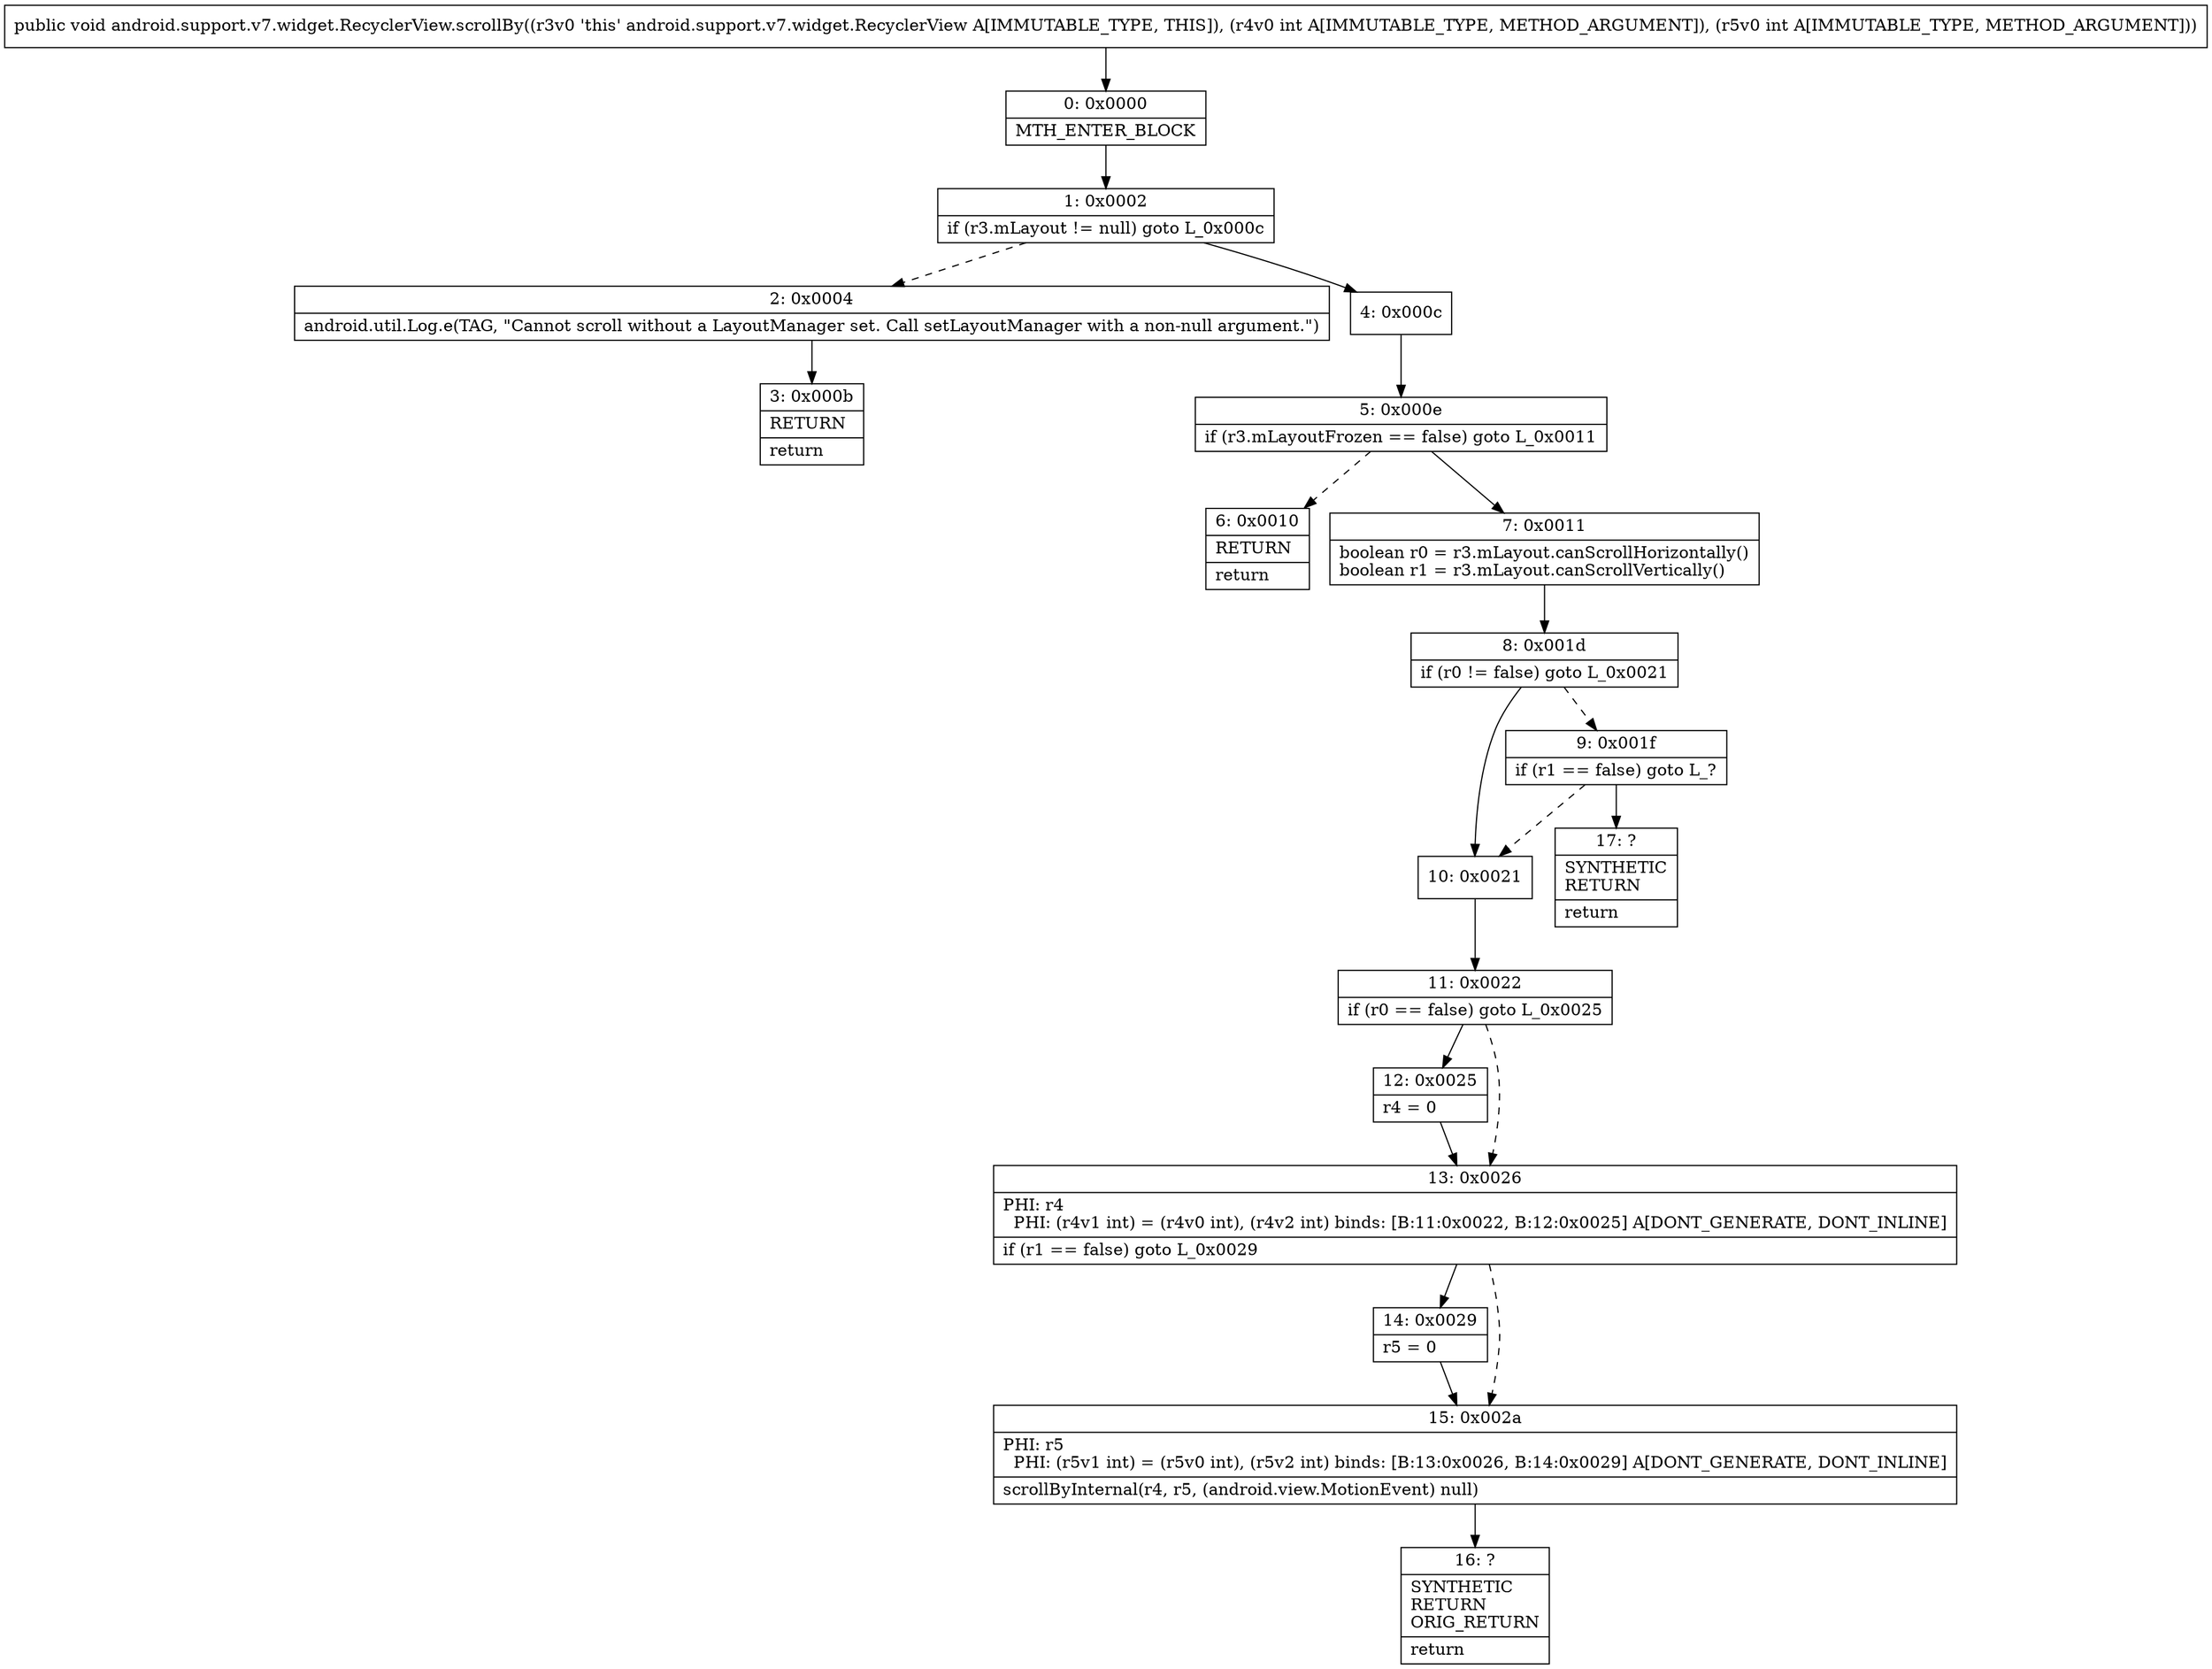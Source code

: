 digraph "CFG forandroid.support.v7.widget.RecyclerView.scrollBy(II)V" {
Node_0 [shape=record,label="{0\:\ 0x0000|MTH_ENTER_BLOCK\l}"];
Node_1 [shape=record,label="{1\:\ 0x0002|if (r3.mLayout != null) goto L_0x000c\l}"];
Node_2 [shape=record,label="{2\:\ 0x0004|android.util.Log.e(TAG, \"Cannot scroll without a LayoutManager set. Call setLayoutManager with a non\-null argument.\")\l}"];
Node_3 [shape=record,label="{3\:\ 0x000b|RETURN\l|return\l}"];
Node_4 [shape=record,label="{4\:\ 0x000c}"];
Node_5 [shape=record,label="{5\:\ 0x000e|if (r3.mLayoutFrozen == false) goto L_0x0011\l}"];
Node_6 [shape=record,label="{6\:\ 0x0010|RETURN\l|return\l}"];
Node_7 [shape=record,label="{7\:\ 0x0011|boolean r0 = r3.mLayout.canScrollHorizontally()\lboolean r1 = r3.mLayout.canScrollVertically()\l}"];
Node_8 [shape=record,label="{8\:\ 0x001d|if (r0 != false) goto L_0x0021\l}"];
Node_9 [shape=record,label="{9\:\ 0x001f|if (r1 == false) goto L_?\l}"];
Node_10 [shape=record,label="{10\:\ 0x0021}"];
Node_11 [shape=record,label="{11\:\ 0x0022|if (r0 == false) goto L_0x0025\l}"];
Node_12 [shape=record,label="{12\:\ 0x0025|r4 = 0\l}"];
Node_13 [shape=record,label="{13\:\ 0x0026|PHI: r4 \l  PHI: (r4v1 int) = (r4v0 int), (r4v2 int) binds: [B:11:0x0022, B:12:0x0025] A[DONT_GENERATE, DONT_INLINE]\l|if (r1 == false) goto L_0x0029\l}"];
Node_14 [shape=record,label="{14\:\ 0x0029|r5 = 0\l}"];
Node_15 [shape=record,label="{15\:\ 0x002a|PHI: r5 \l  PHI: (r5v1 int) = (r5v0 int), (r5v2 int) binds: [B:13:0x0026, B:14:0x0029] A[DONT_GENERATE, DONT_INLINE]\l|scrollByInternal(r4, r5, (android.view.MotionEvent) null)\l}"];
Node_16 [shape=record,label="{16\:\ ?|SYNTHETIC\lRETURN\lORIG_RETURN\l|return\l}"];
Node_17 [shape=record,label="{17\:\ ?|SYNTHETIC\lRETURN\l|return\l}"];
MethodNode[shape=record,label="{public void android.support.v7.widget.RecyclerView.scrollBy((r3v0 'this' android.support.v7.widget.RecyclerView A[IMMUTABLE_TYPE, THIS]), (r4v0 int A[IMMUTABLE_TYPE, METHOD_ARGUMENT]), (r5v0 int A[IMMUTABLE_TYPE, METHOD_ARGUMENT])) }"];
MethodNode -> Node_0;
Node_0 -> Node_1;
Node_1 -> Node_2[style=dashed];
Node_1 -> Node_4;
Node_2 -> Node_3;
Node_4 -> Node_5;
Node_5 -> Node_6[style=dashed];
Node_5 -> Node_7;
Node_7 -> Node_8;
Node_8 -> Node_9[style=dashed];
Node_8 -> Node_10;
Node_9 -> Node_10[style=dashed];
Node_9 -> Node_17;
Node_10 -> Node_11;
Node_11 -> Node_12;
Node_11 -> Node_13[style=dashed];
Node_12 -> Node_13;
Node_13 -> Node_14;
Node_13 -> Node_15[style=dashed];
Node_14 -> Node_15;
Node_15 -> Node_16;
}

